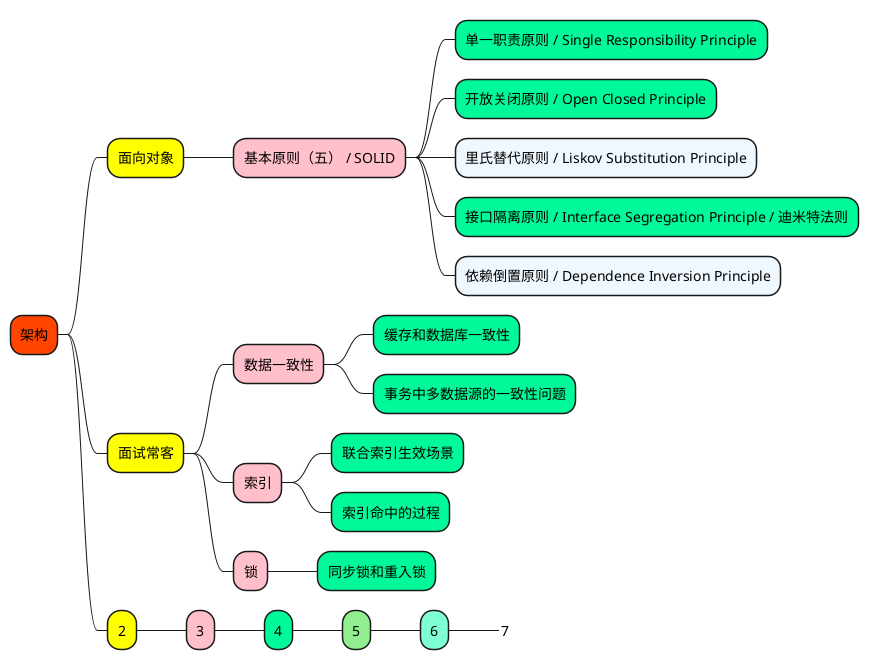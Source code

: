 @startmindmap

+[#OrangeRed] 架构

++[#yellow] 面向对象

+++[#Pink] 基本原则（五） / SOLID
++++[#MediumSpringGreen] 单一职责原则 / Single Responsibility Principle
++++[#MediumSpringGreen] 开放关闭原则 / Open Closed Principle
++++[#AliceBlue] 里氏替代原则 / Liskov Substitution Principle
++++[#MediumSpringGreen] 接口隔离原则 / Interface Segregation Principle / 迪米特法则
++++[#AliceBlue] 依赖倒置原则 / Dependence Inversion Principle



++[#yellow] 面试常客

+++[#Pink] 数据一致性

++++[#MediumSpringGreen] 缓存和数据库一致性

++++[#MediumSpringGreen] 事务中多数据源的一致性问题


+++[#Pink] 索引

++++[#MediumSpringGreen] 联合索引生效场景

++++[#MediumSpringGreen] 索引命中的过程


+++[#Pink] 锁

++++[#MediumSpringGreen] 同步锁和重入锁








++[#yellow] 2

+++[#Pink] 3

++++[#MediumSpringGreen] 4
+++++[#LightGreen] 5
++++++[#Aquamarine] 6
+++++++[#Aquamarine]_ 7







@endmindmap